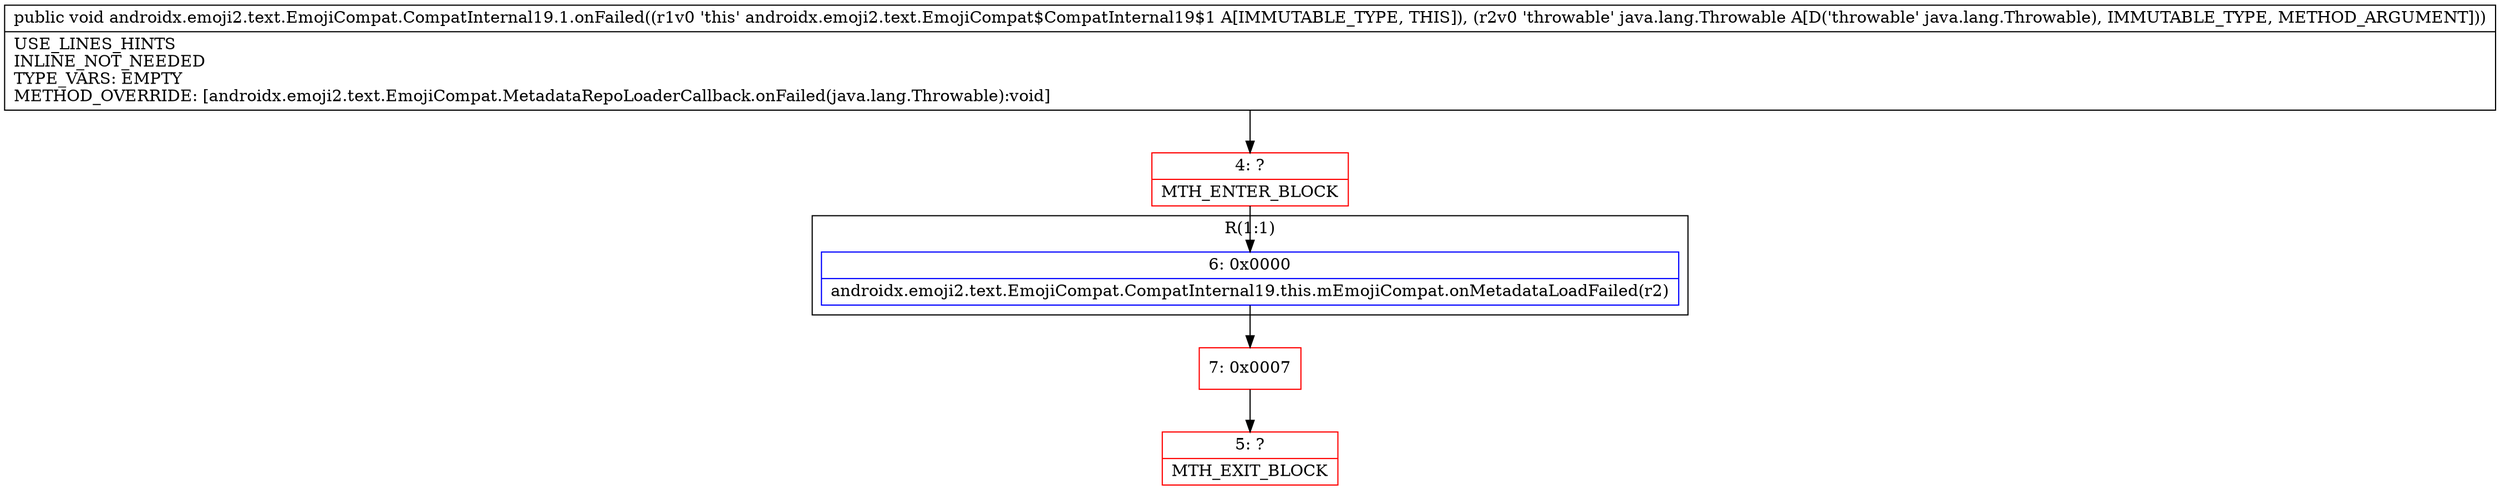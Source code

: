 digraph "CFG forandroidx.emoji2.text.EmojiCompat.CompatInternal19.1.onFailed(Ljava\/lang\/Throwable;)V" {
subgraph cluster_Region_1558598293 {
label = "R(1:1)";
node [shape=record,color=blue];
Node_6 [shape=record,label="{6\:\ 0x0000|androidx.emoji2.text.EmojiCompat.CompatInternal19.this.mEmojiCompat.onMetadataLoadFailed(r2)\l}"];
}
Node_4 [shape=record,color=red,label="{4\:\ ?|MTH_ENTER_BLOCK\l}"];
Node_7 [shape=record,color=red,label="{7\:\ 0x0007}"];
Node_5 [shape=record,color=red,label="{5\:\ ?|MTH_EXIT_BLOCK\l}"];
MethodNode[shape=record,label="{public void androidx.emoji2.text.EmojiCompat.CompatInternal19.1.onFailed((r1v0 'this' androidx.emoji2.text.EmojiCompat$CompatInternal19$1 A[IMMUTABLE_TYPE, THIS]), (r2v0 'throwable' java.lang.Throwable A[D('throwable' java.lang.Throwable), IMMUTABLE_TYPE, METHOD_ARGUMENT]))  | USE_LINES_HINTS\lINLINE_NOT_NEEDED\lTYPE_VARS: EMPTY\lMETHOD_OVERRIDE: [androidx.emoji2.text.EmojiCompat.MetadataRepoLoaderCallback.onFailed(java.lang.Throwable):void]\l}"];
MethodNode -> Node_4;Node_6 -> Node_7;
Node_4 -> Node_6;
Node_7 -> Node_5;
}

